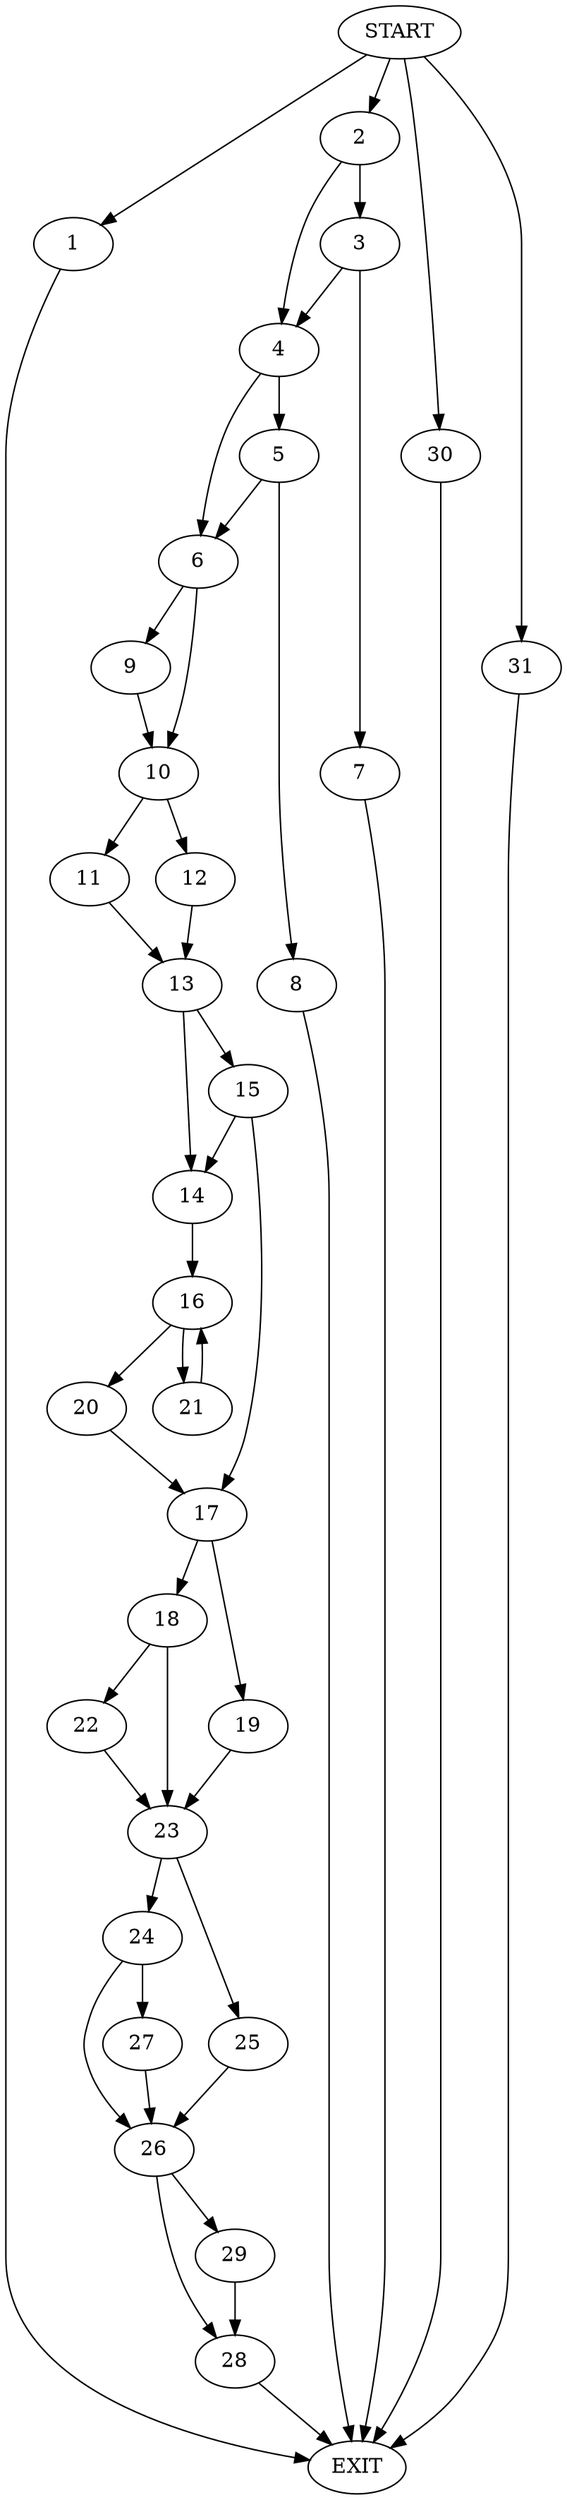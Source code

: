 digraph {
0 [label="START"]
32 [label="EXIT"]
0 -> 1
1 -> 32
0 -> 2
2 -> 3
2 -> 4
4 -> 5
4 -> 6
3 -> 7
3 -> 4
7 -> 32
5 -> 8
5 -> 6
6 -> 9
6 -> 10
8 -> 32
10 -> 11
10 -> 12
9 -> 10
11 -> 13
12 -> 13
13 -> 14
13 -> 15
14 -> 16
15 -> 14
15 -> 17
17 -> 18
17 -> 19
16 -> 20
16 -> 21
20 -> 17
21 -> 16
18 -> 22
18 -> 23
19 -> 23
23 -> 24
23 -> 25
22 -> 23
25 -> 26
24 -> 27
24 -> 26
26 -> 28
26 -> 29
27 -> 26
28 -> 32
29 -> 28
0 -> 30
30 -> 32
0 -> 31
31 -> 32
}
